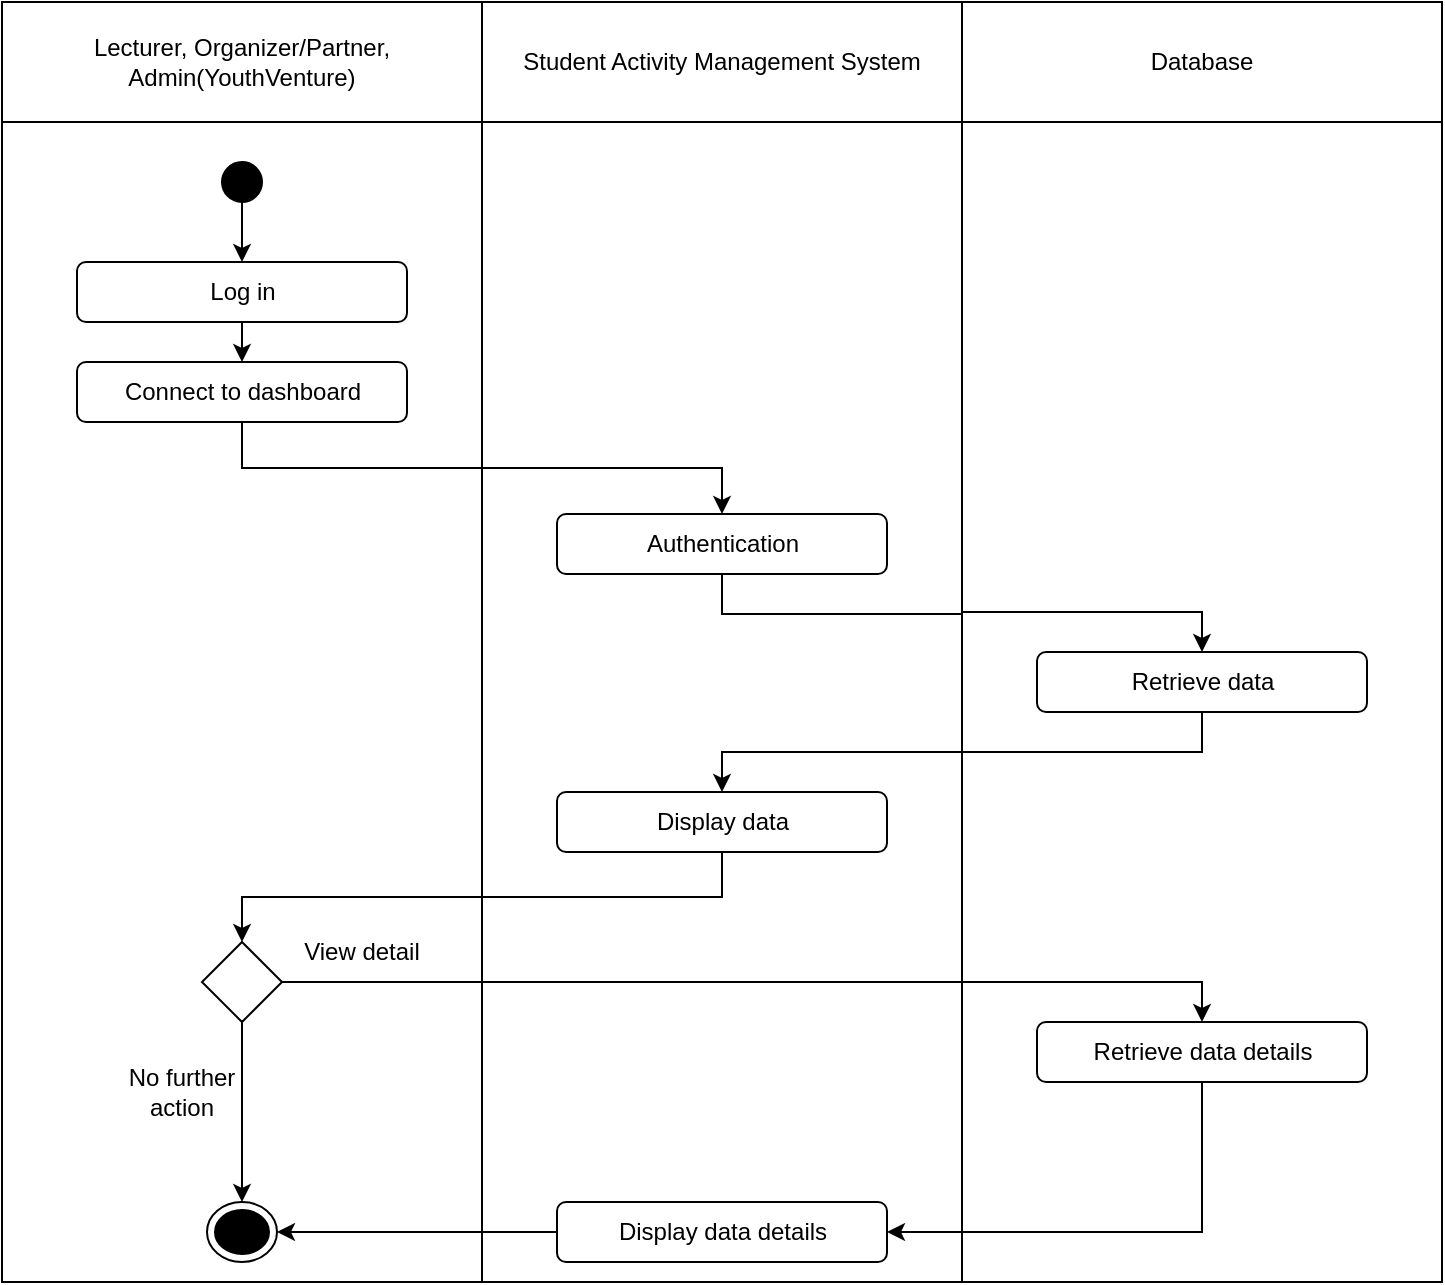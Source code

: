 <mxfile version="22.1.3" type="github">
  <diagram name="Page-1" id="NfANKXbEFXDAOwb04DQ3">
    <mxGraphModel dx="1424" dy="1608" grid="1" gridSize="10" guides="1" tooltips="1" connect="1" arrows="1" fold="1" page="1" pageScale="1" pageWidth="850" pageHeight="1100" math="0" shadow="0">
      <root>
        <mxCell id="0" />
        <mxCell id="1" parent="0" />
        <mxCell id="dCUgB3aLUp0EkMlbkihi-1" value="Lecturer, Organizer/Partner, Admin(YouthVenture)" style="html=1;whiteSpace=wrap;movable=0;resizable=0;rotatable=0;deletable=0;editable=0;locked=1;connectable=0;" vertex="1" parent="1">
          <mxGeometry x="40" y="80" width="240" height="60" as="geometry" />
        </mxCell>
        <mxCell id="dCUgB3aLUp0EkMlbkihi-2" value="Student Activity Management System" style="html=1;whiteSpace=wrap;movable=0;resizable=0;rotatable=0;deletable=0;editable=0;locked=1;connectable=0;" vertex="1" parent="1">
          <mxGeometry x="280" y="80" width="240" height="60" as="geometry" />
        </mxCell>
        <mxCell id="dCUgB3aLUp0EkMlbkihi-3" value="Database" style="html=1;whiteSpace=wrap;movable=1;resizable=1;rotatable=1;deletable=1;editable=1;locked=0;connectable=1;" vertex="1" parent="1">
          <mxGeometry x="520" y="80" width="240" height="60" as="geometry" />
        </mxCell>
        <mxCell id="dCUgB3aLUp0EkMlbkihi-4" value="" style="html=1;whiteSpace=wrap;movable=1;resizable=1;rotatable=1;deletable=1;editable=1;locked=0;connectable=1;" vertex="1" parent="1">
          <mxGeometry x="40" y="140" width="240" height="580" as="geometry" />
        </mxCell>
        <mxCell id="dCUgB3aLUp0EkMlbkihi-5" value="" style="html=1;whiteSpace=wrap;movable=1;resizable=1;rotatable=1;deletable=1;editable=1;locked=0;connectable=1;" vertex="1" parent="1">
          <mxGeometry x="280" y="140" width="240" height="580" as="geometry" />
        </mxCell>
        <mxCell id="dCUgB3aLUp0EkMlbkihi-6" value="" style="html=1;whiteSpace=wrap;movable=1;resizable=1;rotatable=1;deletable=1;editable=1;locked=0;connectable=1;" vertex="1" parent="1">
          <mxGeometry x="520" y="140" width="240" height="580" as="geometry" />
        </mxCell>
        <mxCell id="dCUgB3aLUp0EkMlbkihi-10" value="" style="ellipse;whiteSpace=wrap;html=1;aspect=fixed;fillColor=#000000;" vertex="1" parent="1">
          <mxGeometry x="150" y="160" width="20" height="20" as="geometry" />
        </mxCell>
        <mxCell id="dCUgB3aLUp0EkMlbkihi-11" value="" style="endArrow=classic;html=1;rounded=0;exitX=0.5;exitY=1;exitDx=0;exitDy=0;" edge="1" parent="1" source="dCUgB3aLUp0EkMlbkihi-10">
          <mxGeometry width="50" height="50" relative="1" as="geometry">
            <mxPoint x="170" y="330" as="sourcePoint" />
            <mxPoint x="160" y="210" as="targetPoint" />
          </mxGeometry>
        </mxCell>
        <mxCell id="dCUgB3aLUp0EkMlbkihi-18" style="edgeStyle=orthogonalEdgeStyle;rounded=0;orthogonalLoop=1;jettySize=auto;html=1;exitX=0.5;exitY=1;exitDx=0;exitDy=0;entryX=0.5;entryY=0;entryDx=0;entryDy=0;" edge="1" parent="1" source="dCUgB3aLUp0EkMlbkihi-12" target="dCUgB3aLUp0EkMlbkihi-13">
          <mxGeometry relative="1" as="geometry" />
        </mxCell>
        <mxCell id="dCUgB3aLUp0EkMlbkihi-12" value="Log in" style="rounded=1;whiteSpace=wrap;html=1;" vertex="1" parent="1">
          <mxGeometry x="77.5" y="210" width="165" height="30" as="geometry" />
        </mxCell>
        <mxCell id="dCUgB3aLUp0EkMlbkihi-21" style="edgeStyle=orthogonalEdgeStyle;rounded=0;orthogonalLoop=1;jettySize=auto;html=1;exitX=0.5;exitY=1;exitDx=0;exitDy=0;entryX=0.5;entryY=0;entryDx=0;entryDy=0;" edge="1" parent="1" source="dCUgB3aLUp0EkMlbkihi-13" target="dCUgB3aLUp0EkMlbkihi-14">
          <mxGeometry relative="1" as="geometry" />
        </mxCell>
        <mxCell id="dCUgB3aLUp0EkMlbkihi-13" value="Connect to dashboard" style="rounded=1;whiteSpace=wrap;html=1;" vertex="1" parent="1">
          <mxGeometry x="77.5" y="260" width="165" height="30" as="geometry" />
        </mxCell>
        <mxCell id="dCUgB3aLUp0EkMlbkihi-22" style="edgeStyle=orthogonalEdgeStyle;rounded=0;orthogonalLoop=1;jettySize=auto;html=1;exitX=0.5;exitY=1;exitDx=0;exitDy=0;entryX=0.5;entryY=0;entryDx=0;entryDy=0;" edge="1" parent="1" source="dCUgB3aLUp0EkMlbkihi-14" target="dCUgB3aLUp0EkMlbkihi-15">
          <mxGeometry relative="1" as="geometry" />
        </mxCell>
        <mxCell id="dCUgB3aLUp0EkMlbkihi-14" value="Authentication" style="rounded=1;whiteSpace=wrap;html=1;" vertex="1" parent="1">
          <mxGeometry x="317.5" y="336" width="165" height="30" as="geometry" />
        </mxCell>
        <mxCell id="dCUgB3aLUp0EkMlbkihi-23" style="edgeStyle=orthogonalEdgeStyle;rounded=0;orthogonalLoop=1;jettySize=auto;html=1;exitX=0.5;exitY=1;exitDx=0;exitDy=0;entryX=0.5;entryY=0;entryDx=0;entryDy=0;" edge="1" parent="1" source="dCUgB3aLUp0EkMlbkihi-15" target="dCUgB3aLUp0EkMlbkihi-16">
          <mxGeometry relative="1" as="geometry" />
        </mxCell>
        <mxCell id="dCUgB3aLUp0EkMlbkihi-15" value="Retrieve data" style="rounded=1;whiteSpace=wrap;html=1;" vertex="1" parent="1">
          <mxGeometry x="557.5" y="405" width="165" height="30" as="geometry" />
        </mxCell>
        <mxCell id="dCUgB3aLUp0EkMlbkihi-25" style="edgeStyle=orthogonalEdgeStyle;rounded=0;orthogonalLoop=1;jettySize=auto;html=1;exitX=0.5;exitY=1;exitDx=0;exitDy=0;entryX=0.5;entryY=0;entryDx=0;entryDy=0;" edge="1" parent="1" source="dCUgB3aLUp0EkMlbkihi-16" target="dCUgB3aLUp0EkMlbkihi-17">
          <mxGeometry relative="1" as="geometry" />
        </mxCell>
        <mxCell id="dCUgB3aLUp0EkMlbkihi-16" value="Display data" style="rounded=1;whiteSpace=wrap;html=1;" vertex="1" parent="1">
          <mxGeometry x="317.5" y="475" width="165" height="30" as="geometry" />
        </mxCell>
        <mxCell id="dCUgB3aLUp0EkMlbkihi-26" style="edgeStyle=orthogonalEdgeStyle;rounded=0;orthogonalLoop=1;jettySize=auto;html=1;exitX=1;exitY=0.5;exitDx=0;exitDy=0;entryX=0.5;entryY=0;entryDx=0;entryDy=0;" edge="1" parent="1" source="dCUgB3aLUp0EkMlbkihi-17" target="dCUgB3aLUp0EkMlbkihi-24">
          <mxGeometry relative="1" as="geometry" />
        </mxCell>
        <mxCell id="dCUgB3aLUp0EkMlbkihi-34" style="edgeStyle=orthogonalEdgeStyle;rounded=0;orthogonalLoop=1;jettySize=auto;html=1;exitX=0.5;exitY=1;exitDx=0;exitDy=0;entryX=0.5;entryY=0;entryDx=0;entryDy=0;" edge="1" parent="1" source="dCUgB3aLUp0EkMlbkihi-17" target="dCUgB3aLUp0EkMlbkihi-28">
          <mxGeometry relative="1" as="geometry" />
        </mxCell>
        <mxCell id="dCUgB3aLUp0EkMlbkihi-17" value="" style="rhombus;whiteSpace=wrap;html=1;" vertex="1" parent="1">
          <mxGeometry x="140" y="550" width="40" height="40" as="geometry" />
        </mxCell>
        <mxCell id="dCUgB3aLUp0EkMlbkihi-35" style="edgeStyle=orthogonalEdgeStyle;rounded=0;orthogonalLoop=1;jettySize=auto;html=1;exitX=0.5;exitY=1;exitDx=0;exitDy=0;entryX=1;entryY=0.5;entryDx=0;entryDy=0;" edge="1" parent="1" source="dCUgB3aLUp0EkMlbkihi-24" target="dCUgB3aLUp0EkMlbkihi-33">
          <mxGeometry relative="1" as="geometry" />
        </mxCell>
        <mxCell id="dCUgB3aLUp0EkMlbkihi-24" value="Retrieve data details" style="rounded=1;whiteSpace=wrap;html=1;" vertex="1" parent="1">
          <mxGeometry x="557.5" y="590" width="165" height="30" as="geometry" />
        </mxCell>
        <mxCell id="dCUgB3aLUp0EkMlbkihi-28" value="" style="ellipse;html=1;shape=endState;fillColor=#000000;strokeColor=#000;" vertex="1" parent="1">
          <mxGeometry x="142.5" y="680" width="35" height="30" as="geometry" />
        </mxCell>
        <mxCell id="dCUgB3aLUp0EkMlbkihi-31" value="View detail" style="text;html=1;strokeColor=none;fillColor=none;align=center;verticalAlign=middle;whiteSpace=wrap;rounded=0;" vertex="1" parent="1">
          <mxGeometry x="180" y="540" width="80" height="30" as="geometry" />
        </mxCell>
        <mxCell id="dCUgB3aLUp0EkMlbkihi-32" value="No further action" style="text;html=1;strokeColor=none;fillColor=none;align=center;verticalAlign=middle;whiteSpace=wrap;rounded=0;" vertex="1" parent="1">
          <mxGeometry x="90" y="610" width="80" height="30" as="geometry" />
        </mxCell>
        <mxCell id="dCUgB3aLUp0EkMlbkihi-36" style="edgeStyle=orthogonalEdgeStyle;rounded=0;orthogonalLoop=1;jettySize=auto;html=1;exitX=0;exitY=0.5;exitDx=0;exitDy=0;entryX=1;entryY=0.5;entryDx=0;entryDy=0;" edge="1" parent="1" source="dCUgB3aLUp0EkMlbkihi-33" target="dCUgB3aLUp0EkMlbkihi-28">
          <mxGeometry relative="1" as="geometry" />
        </mxCell>
        <mxCell id="dCUgB3aLUp0EkMlbkihi-33" value="Display data details" style="rounded=1;whiteSpace=wrap;html=1;" vertex="1" parent="1">
          <mxGeometry x="317.5" y="680" width="165" height="30" as="geometry" />
        </mxCell>
      </root>
    </mxGraphModel>
  </diagram>
</mxfile>
